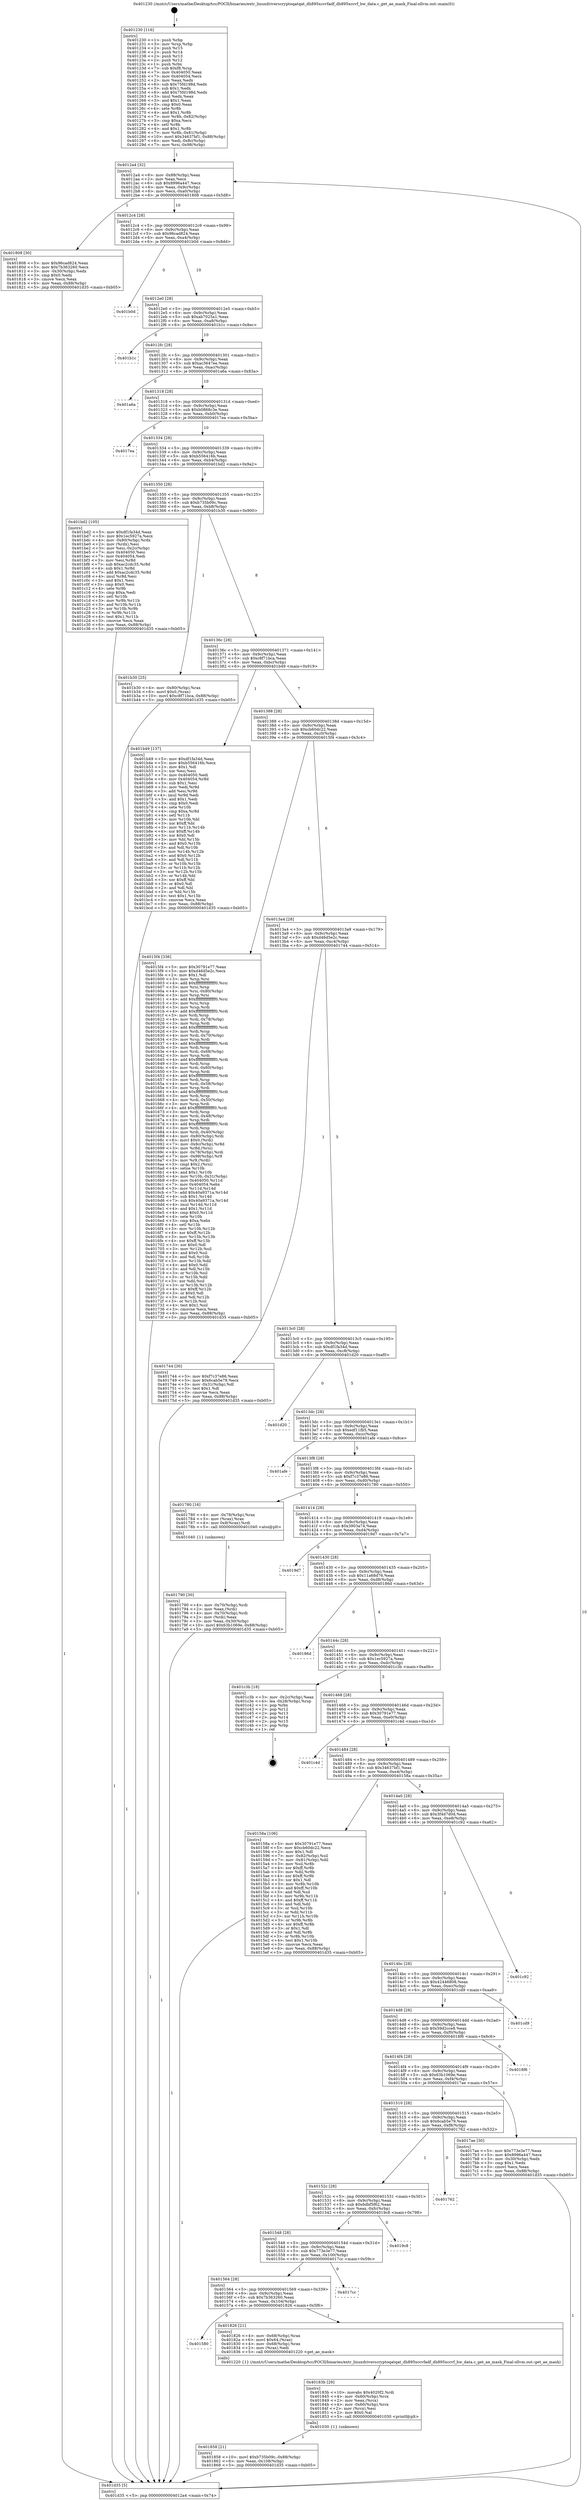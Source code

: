 digraph "0x401230" {
  label = "0x401230 (/mnt/c/Users/mathe/Desktop/tcc/POCII/binaries/extr_linuxdriverscryptoqatqat_dh895xccvfadf_dh895xccvf_hw_data.c_get_ae_mask_Final-ollvm.out::main(0))"
  labelloc = "t"
  node[shape=record]

  Entry [label="",width=0.3,height=0.3,shape=circle,fillcolor=black,style=filled]
  "0x4012a4" [label="{
     0x4012a4 [32]\l
     | [instrs]\l
     &nbsp;&nbsp;0x4012a4 \<+6\>: mov -0x88(%rbp),%eax\l
     &nbsp;&nbsp;0x4012aa \<+2\>: mov %eax,%ecx\l
     &nbsp;&nbsp;0x4012ac \<+6\>: sub $0x8996a447,%ecx\l
     &nbsp;&nbsp;0x4012b2 \<+6\>: mov %eax,-0x9c(%rbp)\l
     &nbsp;&nbsp;0x4012b8 \<+6\>: mov %ecx,-0xa0(%rbp)\l
     &nbsp;&nbsp;0x4012be \<+6\>: je 0000000000401808 \<main+0x5d8\>\l
  }"]
  "0x401808" [label="{
     0x401808 [30]\l
     | [instrs]\l
     &nbsp;&nbsp;0x401808 \<+5\>: mov $0x96cad824,%eax\l
     &nbsp;&nbsp;0x40180d \<+5\>: mov $0x7b363260,%ecx\l
     &nbsp;&nbsp;0x401812 \<+3\>: mov -0x30(%rbp),%edx\l
     &nbsp;&nbsp;0x401815 \<+3\>: cmp $0x0,%edx\l
     &nbsp;&nbsp;0x401818 \<+3\>: cmove %ecx,%eax\l
     &nbsp;&nbsp;0x40181b \<+6\>: mov %eax,-0x88(%rbp)\l
     &nbsp;&nbsp;0x401821 \<+5\>: jmp 0000000000401d35 \<main+0xb05\>\l
  }"]
  "0x4012c4" [label="{
     0x4012c4 [28]\l
     | [instrs]\l
     &nbsp;&nbsp;0x4012c4 \<+5\>: jmp 00000000004012c9 \<main+0x99\>\l
     &nbsp;&nbsp;0x4012c9 \<+6\>: mov -0x9c(%rbp),%eax\l
     &nbsp;&nbsp;0x4012cf \<+5\>: sub $0x96cad824,%eax\l
     &nbsp;&nbsp;0x4012d4 \<+6\>: mov %eax,-0xa4(%rbp)\l
     &nbsp;&nbsp;0x4012da \<+6\>: je 0000000000401b0d \<main+0x8dd\>\l
  }"]
  Exit [label="",width=0.3,height=0.3,shape=circle,fillcolor=black,style=filled,peripheries=2]
  "0x401b0d" [label="{
     0x401b0d\l
  }", style=dashed]
  "0x4012e0" [label="{
     0x4012e0 [28]\l
     | [instrs]\l
     &nbsp;&nbsp;0x4012e0 \<+5\>: jmp 00000000004012e5 \<main+0xb5\>\l
     &nbsp;&nbsp;0x4012e5 \<+6\>: mov -0x9c(%rbp),%eax\l
     &nbsp;&nbsp;0x4012eb \<+5\>: sub $0xab7025a1,%eax\l
     &nbsp;&nbsp;0x4012f0 \<+6\>: mov %eax,-0xa8(%rbp)\l
     &nbsp;&nbsp;0x4012f6 \<+6\>: je 0000000000401b1c \<main+0x8ec\>\l
  }"]
  "0x401858" [label="{
     0x401858 [21]\l
     | [instrs]\l
     &nbsp;&nbsp;0x401858 \<+10\>: movl $0xb735b09c,-0x88(%rbp)\l
     &nbsp;&nbsp;0x401862 \<+6\>: mov %eax,-0x108(%rbp)\l
     &nbsp;&nbsp;0x401868 \<+5\>: jmp 0000000000401d35 \<main+0xb05\>\l
  }"]
  "0x401b1c" [label="{
     0x401b1c\l
  }", style=dashed]
  "0x4012fc" [label="{
     0x4012fc [28]\l
     | [instrs]\l
     &nbsp;&nbsp;0x4012fc \<+5\>: jmp 0000000000401301 \<main+0xd1\>\l
     &nbsp;&nbsp;0x401301 \<+6\>: mov -0x9c(%rbp),%eax\l
     &nbsp;&nbsp;0x401307 \<+5\>: sub $0xac3647ee,%eax\l
     &nbsp;&nbsp;0x40130c \<+6\>: mov %eax,-0xac(%rbp)\l
     &nbsp;&nbsp;0x401312 \<+6\>: je 0000000000401a6a \<main+0x83a\>\l
  }"]
  "0x40183b" [label="{
     0x40183b [29]\l
     | [instrs]\l
     &nbsp;&nbsp;0x40183b \<+10\>: movabs $0x4020f2,%rdi\l
     &nbsp;&nbsp;0x401845 \<+4\>: mov -0x60(%rbp),%rcx\l
     &nbsp;&nbsp;0x401849 \<+2\>: mov %eax,(%rcx)\l
     &nbsp;&nbsp;0x40184b \<+4\>: mov -0x60(%rbp),%rcx\l
     &nbsp;&nbsp;0x40184f \<+2\>: mov (%rcx),%esi\l
     &nbsp;&nbsp;0x401851 \<+2\>: mov $0x0,%al\l
     &nbsp;&nbsp;0x401853 \<+5\>: call 0000000000401030 \<printf@plt\>\l
     | [calls]\l
     &nbsp;&nbsp;0x401030 \{1\} (unknown)\l
  }"]
  "0x401a6a" [label="{
     0x401a6a\l
  }", style=dashed]
  "0x401318" [label="{
     0x401318 [28]\l
     | [instrs]\l
     &nbsp;&nbsp;0x401318 \<+5\>: jmp 000000000040131d \<main+0xed\>\l
     &nbsp;&nbsp;0x40131d \<+6\>: mov -0x9c(%rbp),%eax\l
     &nbsp;&nbsp;0x401323 \<+5\>: sub $0xb0868c3e,%eax\l
     &nbsp;&nbsp;0x401328 \<+6\>: mov %eax,-0xb0(%rbp)\l
     &nbsp;&nbsp;0x40132e \<+6\>: je 00000000004017ea \<main+0x5ba\>\l
  }"]
  "0x401580" [label="{
     0x401580\l
  }", style=dashed]
  "0x4017ea" [label="{
     0x4017ea\l
  }", style=dashed]
  "0x401334" [label="{
     0x401334 [28]\l
     | [instrs]\l
     &nbsp;&nbsp;0x401334 \<+5\>: jmp 0000000000401339 \<main+0x109\>\l
     &nbsp;&nbsp;0x401339 \<+6\>: mov -0x9c(%rbp),%eax\l
     &nbsp;&nbsp;0x40133f \<+5\>: sub $0xb556416b,%eax\l
     &nbsp;&nbsp;0x401344 \<+6\>: mov %eax,-0xb4(%rbp)\l
     &nbsp;&nbsp;0x40134a \<+6\>: je 0000000000401bd2 \<main+0x9a2\>\l
  }"]
  "0x401826" [label="{
     0x401826 [21]\l
     | [instrs]\l
     &nbsp;&nbsp;0x401826 \<+4\>: mov -0x68(%rbp),%rax\l
     &nbsp;&nbsp;0x40182a \<+6\>: movl $0x64,(%rax)\l
     &nbsp;&nbsp;0x401830 \<+4\>: mov -0x68(%rbp),%rax\l
     &nbsp;&nbsp;0x401834 \<+2\>: mov (%rax),%edi\l
     &nbsp;&nbsp;0x401836 \<+5\>: call 0000000000401220 \<get_ae_mask\>\l
     | [calls]\l
     &nbsp;&nbsp;0x401220 \{1\} (/mnt/c/Users/mathe/Desktop/tcc/POCII/binaries/extr_linuxdriverscryptoqatqat_dh895xccvfadf_dh895xccvf_hw_data.c_get_ae_mask_Final-ollvm.out::get_ae_mask)\l
  }"]
  "0x401bd2" [label="{
     0x401bd2 [105]\l
     | [instrs]\l
     &nbsp;&nbsp;0x401bd2 \<+5\>: mov $0xdf1fa34d,%eax\l
     &nbsp;&nbsp;0x401bd7 \<+5\>: mov $0x1ec5927a,%ecx\l
     &nbsp;&nbsp;0x401bdc \<+4\>: mov -0x80(%rbp),%rdx\l
     &nbsp;&nbsp;0x401be0 \<+2\>: mov (%rdx),%esi\l
     &nbsp;&nbsp;0x401be2 \<+3\>: mov %esi,-0x2c(%rbp)\l
     &nbsp;&nbsp;0x401be5 \<+7\>: mov 0x404050,%esi\l
     &nbsp;&nbsp;0x401bec \<+7\>: mov 0x404054,%edi\l
     &nbsp;&nbsp;0x401bf3 \<+3\>: mov %esi,%r8d\l
     &nbsp;&nbsp;0x401bf6 \<+7\>: sub $0xac2cdc35,%r8d\l
     &nbsp;&nbsp;0x401bfd \<+4\>: sub $0x1,%r8d\l
     &nbsp;&nbsp;0x401c01 \<+7\>: add $0xac2cdc35,%r8d\l
     &nbsp;&nbsp;0x401c08 \<+4\>: imul %r8d,%esi\l
     &nbsp;&nbsp;0x401c0c \<+3\>: and $0x1,%esi\l
     &nbsp;&nbsp;0x401c0f \<+3\>: cmp $0x0,%esi\l
     &nbsp;&nbsp;0x401c12 \<+4\>: sete %r9b\l
     &nbsp;&nbsp;0x401c16 \<+3\>: cmp $0xa,%edi\l
     &nbsp;&nbsp;0x401c19 \<+4\>: setl %r10b\l
     &nbsp;&nbsp;0x401c1d \<+3\>: mov %r9b,%r11b\l
     &nbsp;&nbsp;0x401c20 \<+3\>: and %r10b,%r11b\l
     &nbsp;&nbsp;0x401c23 \<+3\>: xor %r10b,%r9b\l
     &nbsp;&nbsp;0x401c26 \<+3\>: or %r9b,%r11b\l
     &nbsp;&nbsp;0x401c29 \<+4\>: test $0x1,%r11b\l
     &nbsp;&nbsp;0x401c2d \<+3\>: cmovne %ecx,%eax\l
     &nbsp;&nbsp;0x401c30 \<+6\>: mov %eax,-0x88(%rbp)\l
     &nbsp;&nbsp;0x401c36 \<+5\>: jmp 0000000000401d35 \<main+0xb05\>\l
  }"]
  "0x401350" [label="{
     0x401350 [28]\l
     | [instrs]\l
     &nbsp;&nbsp;0x401350 \<+5\>: jmp 0000000000401355 \<main+0x125\>\l
     &nbsp;&nbsp;0x401355 \<+6\>: mov -0x9c(%rbp),%eax\l
     &nbsp;&nbsp;0x40135b \<+5\>: sub $0xb735b09c,%eax\l
     &nbsp;&nbsp;0x401360 \<+6\>: mov %eax,-0xb8(%rbp)\l
     &nbsp;&nbsp;0x401366 \<+6\>: je 0000000000401b30 \<main+0x900\>\l
  }"]
  "0x401564" [label="{
     0x401564 [28]\l
     | [instrs]\l
     &nbsp;&nbsp;0x401564 \<+5\>: jmp 0000000000401569 \<main+0x339\>\l
     &nbsp;&nbsp;0x401569 \<+6\>: mov -0x9c(%rbp),%eax\l
     &nbsp;&nbsp;0x40156f \<+5\>: sub $0x7b363260,%eax\l
     &nbsp;&nbsp;0x401574 \<+6\>: mov %eax,-0x104(%rbp)\l
     &nbsp;&nbsp;0x40157a \<+6\>: je 0000000000401826 \<main+0x5f6\>\l
  }"]
  "0x401b30" [label="{
     0x401b30 [25]\l
     | [instrs]\l
     &nbsp;&nbsp;0x401b30 \<+4\>: mov -0x80(%rbp),%rax\l
     &nbsp;&nbsp;0x401b34 \<+6\>: movl $0x0,(%rax)\l
     &nbsp;&nbsp;0x401b3a \<+10\>: movl $0xc8f71bca,-0x88(%rbp)\l
     &nbsp;&nbsp;0x401b44 \<+5\>: jmp 0000000000401d35 \<main+0xb05\>\l
  }"]
  "0x40136c" [label="{
     0x40136c [28]\l
     | [instrs]\l
     &nbsp;&nbsp;0x40136c \<+5\>: jmp 0000000000401371 \<main+0x141\>\l
     &nbsp;&nbsp;0x401371 \<+6\>: mov -0x9c(%rbp),%eax\l
     &nbsp;&nbsp;0x401377 \<+5\>: sub $0xc8f71bca,%eax\l
     &nbsp;&nbsp;0x40137c \<+6\>: mov %eax,-0xbc(%rbp)\l
     &nbsp;&nbsp;0x401382 \<+6\>: je 0000000000401b49 \<main+0x919\>\l
  }"]
  "0x4017cc" [label="{
     0x4017cc\l
  }", style=dashed]
  "0x401b49" [label="{
     0x401b49 [137]\l
     | [instrs]\l
     &nbsp;&nbsp;0x401b49 \<+5\>: mov $0xdf1fa34d,%eax\l
     &nbsp;&nbsp;0x401b4e \<+5\>: mov $0xb556416b,%ecx\l
     &nbsp;&nbsp;0x401b53 \<+2\>: mov $0x1,%dl\l
     &nbsp;&nbsp;0x401b55 \<+2\>: xor %esi,%esi\l
     &nbsp;&nbsp;0x401b57 \<+7\>: mov 0x404050,%edi\l
     &nbsp;&nbsp;0x401b5e \<+8\>: mov 0x404054,%r8d\l
     &nbsp;&nbsp;0x401b66 \<+3\>: sub $0x1,%esi\l
     &nbsp;&nbsp;0x401b69 \<+3\>: mov %edi,%r9d\l
     &nbsp;&nbsp;0x401b6c \<+3\>: add %esi,%r9d\l
     &nbsp;&nbsp;0x401b6f \<+4\>: imul %r9d,%edi\l
     &nbsp;&nbsp;0x401b73 \<+3\>: and $0x1,%edi\l
     &nbsp;&nbsp;0x401b76 \<+3\>: cmp $0x0,%edi\l
     &nbsp;&nbsp;0x401b79 \<+4\>: sete %r10b\l
     &nbsp;&nbsp;0x401b7d \<+4\>: cmp $0xa,%r8d\l
     &nbsp;&nbsp;0x401b81 \<+4\>: setl %r11b\l
     &nbsp;&nbsp;0x401b85 \<+3\>: mov %r10b,%bl\l
     &nbsp;&nbsp;0x401b88 \<+3\>: xor $0xff,%bl\l
     &nbsp;&nbsp;0x401b8b \<+3\>: mov %r11b,%r14b\l
     &nbsp;&nbsp;0x401b8e \<+4\>: xor $0xff,%r14b\l
     &nbsp;&nbsp;0x401b92 \<+3\>: xor $0x0,%dl\l
     &nbsp;&nbsp;0x401b95 \<+3\>: mov %bl,%r15b\l
     &nbsp;&nbsp;0x401b98 \<+4\>: and $0x0,%r15b\l
     &nbsp;&nbsp;0x401b9c \<+3\>: and %dl,%r10b\l
     &nbsp;&nbsp;0x401b9f \<+3\>: mov %r14b,%r12b\l
     &nbsp;&nbsp;0x401ba2 \<+4\>: and $0x0,%r12b\l
     &nbsp;&nbsp;0x401ba6 \<+3\>: and %dl,%r11b\l
     &nbsp;&nbsp;0x401ba9 \<+3\>: or %r10b,%r15b\l
     &nbsp;&nbsp;0x401bac \<+3\>: or %r11b,%r12b\l
     &nbsp;&nbsp;0x401baf \<+3\>: xor %r12b,%r15b\l
     &nbsp;&nbsp;0x401bb2 \<+3\>: or %r14b,%bl\l
     &nbsp;&nbsp;0x401bb5 \<+3\>: xor $0xff,%bl\l
     &nbsp;&nbsp;0x401bb8 \<+3\>: or $0x0,%dl\l
     &nbsp;&nbsp;0x401bbb \<+2\>: and %dl,%bl\l
     &nbsp;&nbsp;0x401bbd \<+3\>: or %bl,%r15b\l
     &nbsp;&nbsp;0x401bc0 \<+4\>: test $0x1,%r15b\l
     &nbsp;&nbsp;0x401bc4 \<+3\>: cmovne %ecx,%eax\l
     &nbsp;&nbsp;0x401bc7 \<+6\>: mov %eax,-0x88(%rbp)\l
     &nbsp;&nbsp;0x401bcd \<+5\>: jmp 0000000000401d35 \<main+0xb05\>\l
  }"]
  "0x401388" [label="{
     0x401388 [28]\l
     | [instrs]\l
     &nbsp;&nbsp;0x401388 \<+5\>: jmp 000000000040138d \<main+0x15d\>\l
     &nbsp;&nbsp;0x40138d \<+6\>: mov -0x9c(%rbp),%eax\l
     &nbsp;&nbsp;0x401393 \<+5\>: sub $0xcb60dc22,%eax\l
     &nbsp;&nbsp;0x401398 \<+6\>: mov %eax,-0xc0(%rbp)\l
     &nbsp;&nbsp;0x40139e \<+6\>: je 00000000004015f4 \<main+0x3c4\>\l
  }"]
  "0x401548" [label="{
     0x401548 [28]\l
     | [instrs]\l
     &nbsp;&nbsp;0x401548 \<+5\>: jmp 000000000040154d \<main+0x31d\>\l
     &nbsp;&nbsp;0x40154d \<+6\>: mov -0x9c(%rbp),%eax\l
     &nbsp;&nbsp;0x401553 \<+5\>: sub $0x773e3e77,%eax\l
     &nbsp;&nbsp;0x401558 \<+6\>: mov %eax,-0x100(%rbp)\l
     &nbsp;&nbsp;0x40155e \<+6\>: je 00000000004017cc \<main+0x59c\>\l
  }"]
  "0x4015f4" [label="{
     0x4015f4 [336]\l
     | [instrs]\l
     &nbsp;&nbsp;0x4015f4 \<+5\>: mov $0x30791e77,%eax\l
     &nbsp;&nbsp;0x4015f9 \<+5\>: mov $0xd46d5e2c,%ecx\l
     &nbsp;&nbsp;0x4015fe \<+2\>: mov $0x1,%dl\l
     &nbsp;&nbsp;0x401600 \<+3\>: mov %rsp,%rsi\l
     &nbsp;&nbsp;0x401603 \<+4\>: add $0xfffffffffffffff0,%rsi\l
     &nbsp;&nbsp;0x401607 \<+3\>: mov %rsi,%rsp\l
     &nbsp;&nbsp;0x40160a \<+4\>: mov %rsi,-0x80(%rbp)\l
     &nbsp;&nbsp;0x40160e \<+3\>: mov %rsp,%rsi\l
     &nbsp;&nbsp;0x401611 \<+4\>: add $0xfffffffffffffff0,%rsi\l
     &nbsp;&nbsp;0x401615 \<+3\>: mov %rsi,%rsp\l
     &nbsp;&nbsp;0x401618 \<+3\>: mov %rsp,%rdi\l
     &nbsp;&nbsp;0x40161b \<+4\>: add $0xfffffffffffffff0,%rdi\l
     &nbsp;&nbsp;0x40161f \<+3\>: mov %rdi,%rsp\l
     &nbsp;&nbsp;0x401622 \<+4\>: mov %rdi,-0x78(%rbp)\l
     &nbsp;&nbsp;0x401626 \<+3\>: mov %rsp,%rdi\l
     &nbsp;&nbsp;0x401629 \<+4\>: add $0xfffffffffffffff0,%rdi\l
     &nbsp;&nbsp;0x40162d \<+3\>: mov %rdi,%rsp\l
     &nbsp;&nbsp;0x401630 \<+4\>: mov %rdi,-0x70(%rbp)\l
     &nbsp;&nbsp;0x401634 \<+3\>: mov %rsp,%rdi\l
     &nbsp;&nbsp;0x401637 \<+4\>: add $0xfffffffffffffff0,%rdi\l
     &nbsp;&nbsp;0x40163b \<+3\>: mov %rdi,%rsp\l
     &nbsp;&nbsp;0x40163e \<+4\>: mov %rdi,-0x68(%rbp)\l
     &nbsp;&nbsp;0x401642 \<+3\>: mov %rsp,%rdi\l
     &nbsp;&nbsp;0x401645 \<+4\>: add $0xfffffffffffffff0,%rdi\l
     &nbsp;&nbsp;0x401649 \<+3\>: mov %rdi,%rsp\l
     &nbsp;&nbsp;0x40164c \<+4\>: mov %rdi,-0x60(%rbp)\l
     &nbsp;&nbsp;0x401650 \<+3\>: mov %rsp,%rdi\l
     &nbsp;&nbsp;0x401653 \<+4\>: add $0xfffffffffffffff0,%rdi\l
     &nbsp;&nbsp;0x401657 \<+3\>: mov %rdi,%rsp\l
     &nbsp;&nbsp;0x40165a \<+4\>: mov %rdi,-0x58(%rbp)\l
     &nbsp;&nbsp;0x40165e \<+3\>: mov %rsp,%rdi\l
     &nbsp;&nbsp;0x401661 \<+4\>: add $0xfffffffffffffff0,%rdi\l
     &nbsp;&nbsp;0x401665 \<+3\>: mov %rdi,%rsp\l
     &nbsp;&nbsp;0x401668 \<+4\>: mov %rdi,-0x50(%rbp)\l
     &nbsp;&nbsp;0x40166c \<+3\>: mov %rsp,%rdi\l
     &nbsp;&nbsp;0x40166f \<+4\>: add $0xfffffffffffffff0,%rdi\l
     &nbsp;&nbsp;0x401673 \<+3\>: mov %rdi,%rsp\l
     &nbsp;&nbsp;0x401676 \<+4\>: mov %rdi,-0x48(%rbp)\l
     &nbsp;&nbsp;0x40167a \<+3\>: mov %rsp,%rdi\l
     &nbsp;&nbsp;0x40167d \<+4\>: add $0xfffffffffffffff0,%rdi\l
     &nbsp;&nbsp;0x401681 \<+3\>: mov %rdi,%rsp\l
     &nbsp;&nbsp;0x401684 \<+4\>: mov %rdi,-0x40(%rbp)\l
     &nbsp;&nbsp;0x401688 \<+4\>: mov -0x80(%rbp),%rdi\l
     &nbsp;&nbsp;0x40168c \<+6\>: movl $0x0,(%rdi)\l
     &nbsp;&nbsp;0x401692 \<+7\>: mov -0x8c(%rbp),%r8d\l
     &nbsp;&nbsp;0x401699 \<+3\>: mov %r8d,(%rsi)\l
     &nbsp;&nbsp;0x40169c \<+4\>: mov -0x78(%rbp),%rdi\l
     &nbsp;&nbsp;0x4016a0 \<+7\>: mov -0x98(%rbp),%r9\l
     &nbsp;&nbsp;0x4016a7 \<+3\>: mov %r9,(%rdi)\l
     &nbsp;&nbsp;0x4016aa \<+3\>: cmpl $0x2,(%rsi)\l
     &nbsp;&nbsp;0x4016ad \<+4\>: setne %r10b\l
     &nbsp;&nbsp;0x4016b1 \<+4\>: and $0x1,%r10b\l
     &nbsp;&nbsp;0x4016b5 \<+4\>: mov %r10b,-0x31(%rbp)\l
     &nbsp;&nbsp;0x4016b9 \<+8\>: mov 0x404050,%r11d\l
     &nbsp;&nbsp;0x4016c1 \<+7\>: mov 0x404054,%ebx\l
     &nbsp;&nbsp;0x4016c8 \<+3\>: mov %r11d,%r14d\l
     &nbsp;&nbsp;0x4016cb \<+7\>: add $0x40a9371a,%r14d\l
     &nbsp;&nbsp;0x4016d2 \<+4\>: sub $0x1,%r14d\l
     &nbsp;&nbsp;0x4016d6 \<+7\>: sub $0x40a9371a,%r14d\l
     &nbsp;&nbsp;0x4016dd \<+4\>: imul %r14d,%r11d\l
     &nbsp;&nbsp;0x4016e1 \<+4\>: and $0x1,%r11d\l
     &nbsp;&nbsp;0x4016e5 \<+4\>: cmp $0x0,%r11d\l
     &nbsp;&nbsp;0x4016e9 \<+4\>: sete %r10b\l
     &nbsp;&nbsp;0x4016ed \<+3\>: cmp $0xa,%ebx\l
     &nbsp;&nbsp;0x4016f0 \<+4\>: setl %r15b\l
     &nbsp;&nbsp;0x4016f4 \<+3\>: mov %r10b,%r12b\l
     &nbsp;&nbsp;0x4016f7 \<+4\>: xor $0xff,%r12b\l
     &nbsp;&nbsp;0x4016fb \<+3\>: mov %r15b,%r13b\l
     &nbsp;&nbsp;0x4016fe \<+4\>: xor $0xff,%r13b\l
     &nbsp;&nbsp;0x401702 \<+3\>: xor $0x0,%dl\l
     &nbsp;&nbsp;0x401705 \<+3\>: mov %r12b,%sil\l
     &nbsp;&nbsp;0x401708 \<+4\>: and $0x0,%sil\l
     &nbsp;&nbsp;0x40170c \<+3\>: and %dl,%r10b\l
     &nbsp;&nbsp;0x40170f \<+3\>: mov %r13b,%dil\l
     &nbsp;&nbsp;0x401712 \<+4\>: and $0x0,%dil\l
     &nbsp;&nbsp;0x401716 \<+3\>: and %dl,%r15b\l
     &nbsp;&nbsp;0x401719 \<+3\>: or %r10b,%sil\l
     &nbsp;&nbsp;0x40171c \<+3\>: or %r15b,%dil\l
     &nbsp;&nbsp;0x40171f \<+3\>: xor %dil,%sil\l
     &nbsp;&nbsp;0x401722 \<+3\>: or %r13b,%r12b\l
     &nbsp;&nbsp;0x401725 \<+4\>: xor $0xff,%r12b\l
     &nbsp;&nbsp;0x401729 \<+3\>: or $0x0,%dl\l
     &nbsp;&nbsp;0x40172c \<+3\>: and %dl,%r12b\l
     &nbsp;&nbsp;0x40172f \<+3\>: or %r12b,%sil\l
     &nbsp;&nbsp;0x401732 \<+4\>: test $0x1,%sil\l
     &nbsp;&nbsp;0x401736 \<+3\>: cmovne %ecx,%eax\l
     &nbsp;&nbsp;0x401739 \<+6\>: mov %eax,-0x88(%rbp)\l
     &nbsp;&nbsp;0x40173f \<+5\>: jmp 0000000000401d35 \<main+0xb05\>\l
  }"]
  "0x4013a4" [label="{
     0x4013a4 [28]\l
     | [instrs]\l
     &nbsp;&nbsp;0x4013a4 \<+5\>: jmp 00000000004013a9 \<main+0x179\>\l
     &nbsp;&nbsp;0x4013a9 \<+6\>: mov -0x9c(%rbp),%eax\l
     &nbsp;&nbsp;0x4013af \<+5\>: sub $0xd46d5e2c,%eax\l
     &nbsp;&nbsp;0x4013b4 \<+6\>: mov %eax,-0xc4(%rbp)\l
     &nbsp;&nbsp;0x4013ba \<+6\>: je 0000000000401744 \<main+0x514\>\l
  }"]
  "0x4019c8" [label="{
     0x4019c8\l
  }", style=dashed]
  "0x401744" [label="{
     0x401744 [30]\l
     | [instrs]\l
     &nbsp;&nbsp;0x401744 \<+5\>: mov $0xf7c37e86,%eax\l
     &nbsp;&nbsp;0x401749 \<+5\>: mov $0x6cab5e79,%ecx\l
     &nbsp;&nbsp;0x40174e \<+3\>: mov -0x31(%rbp),%dl\l
     &nbsp;&nbsp;0x401751 \<+3\>: test $0x1,%dl\l
     &nbsp;&nbsp;0x401754 \<+3\>: cmovne %ecx,%eax\l
     &nbsp;&nbsp;0x401757 \<+6\>: mov %eax,-0x88(%rbp)\l
     &nbsp;&nbsp;0x40175d \<+5\>: jmp 0000000000401d35 \<main+0xb05\>\l
  }"]
  "0x4013c0" [label="{
     0x4013c0 [28]\l
     | [instrs]\l
     &nbsp;&nbsp;0x4013c0 \<+5\>: jmp 00000000004013c5 \<main+0x195\>\l
     &nbsp;&nbsp;0x4013c5 \<+6\>: mov -0x9c(%rbp),%eax\l
     &nbsp;&nbsp;0x4013cb \<+5\>: sub $0xdf1fa34d,%eax\l
     &nbsp;&nbsp;0x4013d0 \<+6\>: mov %eax,-0xc8(%rbp)\l
     &nbsp;&nbsp;0x4013d6 \<+6\>: je 0000000000401d20 \<main+0xaf0\>\l
  }"]
  "0x40152c" [label="{
     0x40152c [28]\l
     | [instrs]\l
     &nbsp;&nbsp;0x40152c \<+5\>: jmp 0000000000401531 \<main+0x301\>\l
     &nbsp;&nbsp;0x401531 \<+6\>: mov -0x9c(%rbp),%eax\l
     &nbsp;&nbsp;0x401537 \<+5\>: sub $0x6dbf5f62,%eax\l
     &nbsp;&nbsp;0x40153c \<+6\>: mov %eax,-0xfc(%rbp)\l
     &nbsp;&nbsp;0x401542 \<+6\>: je 00000000004019c8 \<main+0x798\>\l
  }"]
  "0x401d20" [label="{
     0x401d20\l
  }", style=dashed]
  "0x4013dc" [label="{
     0x4013dc [28]\l
     | [instrs]\l
     &nbsp;&nbsp;0x4013dc \<+5\>: jmp 00000000004013e1 \<main+0x1b1\>\l
     &nbsp;&nbsp;0x4013e1 \<+6\>: mov -0x9c(%rbp),%eax\l
     &nbsp;&nbsp;0x4013e7 \<+5\>: sub $0xedf11fb5,%eax\l
     &nbsp;&nbsp;0x4013ec \<+6\>: mov %eax,-0xcc(%rbp)\l
     &nbsp;&nbsp;0x4013f2 \<+6\>: je 0000000000401afe \<main+0x8ce\>\l
  }"]
  "0x401762" [label="{
     0x401762\l
  }", style=dashed]
  "0x401afe" [label="{
     0x401afe\l
  }", style=dashed]
  "0x4013f8" [label="{
     0x4013f8 [28]\l
     | [instrs]\l
     &nbsp;&nbsp;0x4013f8 \<+5\>: jmp 00000000004013fd \<main+0x1cd\>\l
     &nbsp;&nbsp;0x4013fd \<+6\>: mov -0x9c(%rbp),%eax\l
     &nbsp;&nbsp;0x401403 \<+5\>: sub $0xf7c37e86,%eax\l
     &nbsp;&nbsp;0x401408 \<+6\>: mov %eax,-0xd0(%rbp)\l
     &nbsp;&nbsp;0x40140e \<+6\>: je 0000000000401780 \<main+0x550\>\l
  }"]
  "0x401510" [label="{
     0x401510 [28]\l
     | [instrs]\l
     &nbsp;&nbsp;0x401510 \<+5\>: jmp 0000000000401515 \<main+0x2e5\>\l
     &nbsp;&nbsp;0x401515 \<+6\>: mov -0x9c(%rbp),%eax\l
     &nbsp;&nbsp;0x40151b \<+5\>: sub $0x6cab5e79,%eax\l
     &nbsp;&nbsp;0x401520 \<+6\>: mov %eax,-0xf8(%rbp)\l
     &nbsp;&nbsp;0x401526 \<+6\>: je 0000000000401762 \<main+0x532\>\l
  }"]
  "0x401780" [label="{
     0x401780 [16]\l
     | [instrs]\l
     &nbsp;&nbsp;0x401780 \<+4\>: mov -0x78(%rbp),%rax\l
     &nbsp;&nbsp;0x401784 \<+3\>: mov (%rax),%rax\l
     &nbsp;&nbsp;0x401787 \<+4\>: mov 0x8(%rax),%rdi\l
     &nbsp;&nbsp;0x40178b \<+5\>: call 0000000000401040 \<atoi@plt\>\l
     | [calls]\l
     &nbsp;&nbsp;0x401040 \{1\} (unknown)\l
  }"]
  "0x401414" [label="{
     0x401414 [28]\l
     | [instrs]\l
     &nbsp;&nbsp;0x401414 \<+5\>: jmp 0000000000401419 \<main+0x1e9\>\l
     &nbsp;&nbsp;0x401419 \<+6\>: mov -0x9c(%rbp),%eax\l
     &nbsp;&nbsp;0x40141f \<+5\>: sub $0x3903a74,%eax\l
     &nbsp;&nbsp;0x401424 \<+6\>: mov %eax,-0xd4(%rbp)\l
     &nbsp;&nbsp;0x40142a \<+6\>: je 00000000004019d7 \<main+0x7a7\>\l
  }"]
  "0x4017ae" [label="{
     0x4017ae [30]\l
     | [instrs]\l
     &nbsp;&nbsp;0x4017ae \<+5\>: mov $0x773e3e77,%eax\l
     &nbsp;&nbsp;0x4017b3 \<+5\>: mov $0x8996a447,%ecx\l
     &nbsp;&nbsp;0x4017b8 \<+3\>: mov -0x30(%rbp),%edx\l
     &nbsp;&nbsp;0x4017bb \<+3\>: cmp $0x1,%edx\l
     &nbsp;&nbsp;0x4017be \<+3\>: cmovl %ecx,%eax\l
     &nbsp;&nbsp;0x4017c1 \<+6\>: mov %eax,-0x88(%rbp)\l
     &nbsp;&nbsp;0x4017c7 \<+5\>: jmp 0000000000401d35 \<main+0xb05\>\l
  }"]
  "0x4019d7" [label="{
     0x4019d7\l
  }", style=dashed]
  "0x401430" [label="{
     0x401430 [28]\l
     | [instrs]\l
     &nbsp;&nbsp;0x401430 \<+5\>: jmp 0000000000401435 \<main+0x205\>\l
     &nbsp;&nbsp;0x401435 \<+6\>: mov -0x9c(%rbp),%eax\l
     &nbsp;&nbsp;0x40143b \<+5\>: sub $0x11a68d76,%eax\l
     &nbsp;&nbsp;0x401440 \<+6\>: mov %eax,-0xd8(%rbp)\l
     &nbsp;&nbsp;0x401446 \<+6\>: je 000000000040186d \<main+0x63d\>\l
  }"]
  "0x4014f4" [label="{
     0x4014f4 [28]\l
     | [instrs]\l
     &nbsp;&nbsp;0x4014f4 \<+5\>: jmp 00000000004014f9 \<main+0x2c9\>\l
     &nbsp;&nbsp;0x4014f9 \<+6\>: mov -0x9c(%rbp),%eax\l
     &nbsp;&nbsp;0x4014ff \<+5\>: sub $0x63b1069e,%eax\l
     &nbsp;&nbsp;0x401504 \<+6\>: mov %eax,-0xf4(%rbp)\l
     &nbsp;&nbsp;0x40150a \<+6\>: je 00000000004017ae \<main+0x57e\>\l
  }"]
  "0x40186d" [label="{
     0x40186d\l
  }", style=dashed]
  "0x40144c" [label="{
     0x40144c [28]\l
     | [instrs]\l
     &nbsp;&nbsp;0x40144c \<+5\>: jmp 0000000000401451 \<main+0x221\>\l
     &nbsp;&nbsp;0x401451 \<+6\>: mov -0x9c(%rbp),%eax\l
     &nbsp;&nbsp;0x401457 \<+5\>: sub $0x1ec5927a,%eax\l
     &nbsp;&nbsp;0x40145c \<+6\>: mov %eax,-0xdc(%rbp)\l
     &nbsp;&nbsp;0x401462 \<+6\>: je 0000000000401c3b \<main+0xa0b\>\l
  }"]
  "0x4018f6" [label="{
     0x4018f6\l
  }", style=dashed]
  "0x401c3b" [label="{
     0x401c3b [18]\l
     | [instrs]\l
     &nbsp;&nbsp;0x401c3b \<+3\>: mov -0x2c(%rbp),%eax\l
     &nbsp;&nbsp;0x401c3e \<+4\>: lea -0x28(%rbp),%rsp\l
     &nbsp;&nbsp;0x401c42 \<+1\>: pop %rbx\l
     &nbsp;&nbsp;0x401c43 \<+2\>: pop %r12\l
     &nbsp;&nbsp;0x401c45 \<+2\>: pop %r13\l
     &nbsp;&nbsp;0x401c47 \<+2\>: pop %r14\l
     &nbsp;&nbsp;0x401c49 \<+2\>: pop %r15\l
     &nbsp;&nbsp;0x401c4b \<+1\>: pop %rbp\l
     &nbsp;&nbsp;0x401c4c \<+1\>: ret\l
  }"]
  "0x401468" [label="{
     0x401468 [28]\l
     | [instrs]\l
     &nbsp;&nbsp;0x401468 \<+5\>: jmp 000000000040146d \<main+0x23d\>\l
     &nbsp;&nbsp;0x40146d \<+6\>: mov -0x9c(%rbp),%eax\l
     &nbsp;&nbsp;0x401473 \<+5\>: sub $0x30791e77,%eax\l
     &nbsp;&nbsp;0x401478 \<+6\>: mov %eax,-0xe0(%rbp)\l
     &nbsp;&nbsp;0x40147e \<+6\>: je 0000000000401c4d \<main+0xa1d\>\l
  }"]
  "0x4014d8" [label="{
     0x4014d8 [28]\l
     | [instrs]\l
     &nbsp;&nbsp;0x4014d8 \<+5\>: jmp 00000000004014dd \<main+0x2ad\>\l
     &nbsp;&nbsp;0x4014dd \<+6\>: mov -0x9c(%rbp),%eax\l
     &nbsp;&nbsp;0x4014e3 \<+5\>: sub $0x59d2cce8,%eax\l
     &nbsp;&nbsp;0x4014e8 \<+6\>: mov %eax,-0xf0(%rbp)\l
     &nbsp;&nbsp;0x4014ee \<+6\>: je 00000000004018f6 \<main+0x6c6\>\l
  }"]
  "0x401c4d" [label="{
     0x401c4d\l
  }", style=dashed]
  "0x401484" [label="{
     0x401484 [28]\l
     | [instrs]\l
     &nbsp;&nbsp;0x401484 \<+5\>: jmp 0000000000401489 \<main+0x259\>\l
     &nbsp;&nbsp;0x401489 \<+6\>: mov -0x9c(%rbp),%eax\l
     &nbsp;&nbsp;0x40148f \<+5\>: sub $0x34637bf1,%eax\l
     &nbsp;&nbsp;0x401494 \<+6\>: mov %eax,-0xe4(%rbp)\l
     &nbsp;&nbsp;0x40149a \<+6\>: je 000000000040158a \<main+0x35a\>\l
  }"]
  "0x401cd9" [label="{
     0x401cd9\l
  }", style=dashed]
  "0x40158a" [label="{
     0x40158a [106]\l
     | [instrs]\l
     &nbsp;&nbsp;0x40158a \<+5\>: mov $0x30791e77,%eax\l
     &nbsp;&nbsp;0x40158f \<+5\>: mov $0xcb60dc22,%ecx\l
     &nbsp;&nbsp;0x401594 \<+2\>: mov $0x1,%dl\l
     &nbsp;&nbsp;0x401596 \<+7\>: mov -0x82(%rbp),%sil\l
     &nbsp;&nbsp;0x40159d \<+7\>: mov -0x81(%rbp),%dil\l
     &nbsp;&nbsp;0x4015a4 \<+3\>: mov %sil,%r8b\l
     &nbsp;&nbsp;0x4015a7 \<+4\>: xor $0xff,%r8b\l
     &nbsp;&nbsp;0x4015ab \<+3\>: mov %dil,%r9b\l
     &nbsp;&nbsp;0x4015ae \<+4\>: xor $0xff,%r9b\l
     &nbsp;&nbsp;0x4015b2 \<+3\>: xor $0x1,%dl\l
     &nbsp;&nbsp;0x4015b5 \<+3\>: mov %r8b,%r10b\l
     &nbsp;&nbsp;0x4015b8 \<+4\>: and $0xff,%r10b\l
     &nbsp;&nbsp;0x4015bc \<+3\>: and %dl,%sil\l
     &nbsp;&nbsp;0x4015bf \<+3\>: mov %r9b,%r11b\l
     &nbsp;&nbsp;0x4015c2 \<+4\>: and $0xff,%r11b\l
     &nbsp;&nbsp;0x4015c6 \<+3\>: and %dl,%dil\l
     &nbsp;&nbsp;0x4015c9 \<+3\>: or %sil,%r10b\l
     &nbsp;&nbsp;0x4015cc \<+3\>: or %dil,%r11b\l
     &nbsp;&nbsp;0x4015cf \<+3\>: xor %r11b,%r10b\l
     &nbsp;&nbsp;0x4015d2 \<+3\>: or %r9b,%r8b\l
     &nbsp;&nbsp;0x4015d5 \<+4\>: xor $0xff,%r8b\l
     &nbsp;&nbsp;0x4015d9 \<+3\>: or $0x1,%dl\l
     &nbsp;&nbsp;0x4015dc \<+3\>: and %dl,%r8b\l
     &nbsp;&nbsp;0x4015df \<+3\>: or %r8b,%r10b\l
     &nbsp;&nbsp;0x4015e2 \<+4\>: test $0x1,%r10b\l
     &nbsp;&nbsp;0x4015e6 \<+3\>: cmovne %ecx,%eax\l
     &nbsp;&nbsp;0x4015e9 \<+6\>: mov %eax,-0x88(%rbp)\l
     &nbsp;&nbsp;0x4015ef \<+5\>: jmp 0000000000401d35 \<main+0xb05\>\l
  }"]
  "0x4014a0" [label="{
     0x4014a0 [28]\l
     | [instrs]\l
     &nbsp;&nbsp;0x4014a0 \<+5\>: jmp 00000000004014a5 \<main+0x275\>\l
     &nbsp;&nbsp;0x4014a5 \<+6\>: mov -0x9c(%rbp),%eax\l
     &nbsp;&nbsp;0x4014ab \<+5\>: sub $0x3f4d7d0d,%eax\l
     &nbsp;&nbsp;0x4014b0 \<+6\>: mov %eax,-0xe8(%rbp)\l
     &nbsp;&nbsp;0x4014b6 \<+6\>: je 0000000000401c92 \<main+0xa62\>\l
  }"]
  "0x401d35" [label="{
     0x401d35 [5]\l
     | [instrs]\l
     &nbsp;&nbsp;0x401d35 \<+5\>: jmp 00000000004012a4 \<main+0x74\>\l
  }"]
  "0x401230" [label="{
     0x401230 [116]\l
     | [instrs]\l
     &nbsp;&nbsp;0x401230 \<+1\>: push %rbp\l
     &nbsp;&nbsp;0x401231 \<+3\>: mov %rsp,%rbp\l
     &nbsp;&nbsp;0x401234 \<+2\>: push %r15\l
     &nbsp;&nbsp;0x401236 \<+2\>: push %r14\l
     &nbsp;&nbsp;0x401238 \<+2\>: push %r13\l
     &nbsp;&nbsp;0x40123a \<+2\>: push %r12\l
     &nbsp;&nbsp;0x40123c \<+1\>: push %rbx\l
     &nbsp;&nbsp;0x40123d \<+7\>: sub $0xf8,%rsp\l
     &nbsp;&nbsp;0x401244 \<+7\>: mov 0x404050,%eax\l
     &nbsp;&nbsp;0x40124b \<+7\>: mov 0x404054,%ecx\l
     &nbsp;&nbsp;0x401252 \<+2\>: mov %eax,%edx\l
     &nbsp;&nbsp;0x401254 \<+6\>: sub $0x75fd198d,%edx\l
     &nbsp;&nbsp;0x40125a \<+3\>: sub $0x1,%edx\l
     &nbsp;&nbsp;0x40125d \<+6\>: add $0x75fd198d,%edx\l
     &nbsp;&nbsp;0x401263 \<+3\>: imul %edx,%eax\l
     &nbsp;&nbsp;0x401266 \<+3\>: and $0x1,%eax\l
     &nbsp;&nbsp;0x401269 \<+3\>: cmp $0x0,%eax\l
     &nbsp;&nbsp;0x40126c \<+4\>: sete %r8b\l
     &nbsp;&nbsp;0x401270 \<+4\>: and $0x1,%r8b\l
     &nbsp;&nbsp;0x401274 \<+7\>: mov %r8b,-0x82(%rbp)\l
     &nbsp;&nbsp;0x40127b \<+3\>: cmp $0xa,%ecx\l
     &nbsp;&nbsp;0x40127e \<+4\>: setl %r8b\l
     &nbsp;&nbsp;0x401282 \<+4\>: and $0x1,%r8b\l
     &nbsp;&nbsp;0x401286 \<+7\>: mov %r8b,-0x81(%rbp)\l
     &nbsp;&nbsp;0x40128d \<+10\>: movl $0x34637bf1,-0x88(%rbp)\l
     &nbsp;&nbsp;0x401297 \<+6\>: mov %edi,-0x8c(%rbp)\l
     &nbsp;&nbsp;0x40129d \<+7\>: mov %rsi,-0x98(%rbp)\l
  }"]
  "0x4014bc" [label="{
     0x4014bc [28]\l
     | [instrs]\l
     &nbsp;&nbsp;0x4014bc \<+5\>: jmp 00000000004014c1 \<main+0x291\>\l
     &nbsp;&nbsp;0x4014c1 \<+6\>: mov -0x9c(%rbp),%eax\l
     &nbsp;&nbsp;0x4014c7 \<+5\>: sub $0x42446808,%eax\l
     &nbsp;&nbsp;0x4014cc \<+6\>: mov %eax,-0xec(%rbp)\l
     &nbsp;&nbsp;0x4014d2 \<+6\>: je 0000000000401cd9 \<main+0xaa9\>\l
  }"]
  "0x401790" [label="{
     0x401790 [30]\l
     | [instrs]\l
     &nbsp;&nbsp;0x401790 \<+4\>: mov -0x70(%rbp),%rdi\l
     &nbsp;&nbsp;0x401794 \<+2\>: mov %eax,(%rdi)\l
     &nbsp;&nbsp;0x401796 \<+4\>: mov -0x70(%rbp),%rdi\l
     &nbsp;&nbsp;0x40179a \<+2\>: mov (%rdi),%eax\l
     &nbsp;&nbsp;0x40179c \<+3\>: mov %eax,-0x30(%rbp)\l
     &nbsp;&nbsp;0x40179f \<+10\>: movl $0x63b1069e,-0x88(%rbp)\l
     &nbsp;&nbsp;0x4017a9 \<+5\>: jmp 0000000000401d35 \<main+0xb05\>\l
  }"]
  "0x401c92" [label="{
     0x401c92\l
  }", style=dashed]
  Entry -> "0x401230" [label=" 1"]
  "0x4012a4" -> "0x401808" [label=" 1"]
  "0x4012a4" -> "0x4012c4" [label=" 10"]
  "0x401c3b" -> Exit [label=" 1"]
  "0x4012c4" -> "0x401b0d" [label=" 0"]
  "0x4012c4" -> "0x4012e0" [label=" 10"]
  "0x401bd2" -> "0x401d35" [label=" 1"]
  "0x4012e0" -> "0x401b1c" [label=" 0"]
  "0x4012e0" -> "0x4012fc" [label=" 10"]
  "0x401b49" -> "0x401d35" [label=" 1"]
  "0x4012fc" -> "0x401a6a" [label=" 0"]
  "0x4012fc" -> "0x401318" [label=" 10"]
  "0x401b30" -> "0x401d35" [label=" 1"]
  "0x401318" -> "0x4017ea" [label=" 0"]
  "0x401318" -> "0x401334" [label=" 10"]
  "0x401858" -> "0x401d35" [label=" 1"]
  "0x401334" -> "0x401bd2" [label=" 1"]
  "0x401334" -> "0x401350" [label=" 9"]
  "0x40183b" -> "0x401858" [label=" 1"]
  "0x401350" -> "0x401b30" [label=" 1"]
  "0x401350" -> "0x40136c" [label=" 8"]
  "0x401564" -> "0x401580" [label=" 0"]
  "0x40136c" -> "0x401b49" [label=" 1"]
  "0x40136c" -> "0x401388" [label=" 7"]
  "0x401564" -> "0x401826" [label=" 1"]
  "0x401388" -> "0x4015f4" [label=" 1"]
  "0x401388" -> "0x4013a4" [label=" 6"]
  "0x401548" -> "0x401564" [label=" 1"]
  "0x4013a4" -> "0x401744" [label=" 1"]
  "0x4013a4" -> "0x4013c0" [label=" 5"]
  "0x401548" -> "0x4017cc" [label=" 0"]
  "0x4013c0" -> "0x401d20" [label=" 0"]
  "0x4013c0" -> "0x4013dc" [label=" 5"]
  "0x40152c" -> "0x401548" [label=" 1"]
  "0x4013dc" -> "0x401afe" [label=" 0"]
  "0x4013dc" -> "0x4013f8" [label=" 5"]
  "0x40152c" -> "0x4019c8" [label=" 0"]
  "0x4013f8" -> "0x401780" [label=" 1"]
  "0x4013f8" -> "0x401414" [label=" 4"]
  "0x401510" -> "0x40152c" [label=" 1"]
  "0x401414" -> "0x4019d7" [label=" 0"]
  "0x401414" -> "0x401430" [label=" 4"]
  "0x401510" -> "0x401762" [label=" 0"]
  "0x401430" -> "0x40186d" [label=" 0"]
  "0x401430" -> "0x40144c" [label=" 4"]
  "0x401808" -> "0x401d35" [label=" 1"]
  "0x40144c" -> "0x401c3b" [label=" 1"]
  "0x40144c" -> "0x401468" [label=" 3"]
  "0x4017ae" -> "0x401d35" [label=" 1"]
  "0x401468" -> "0x401c4d" [label=" 0"]
  "0x401468" -> "0x401484" [label=" 3"]
  "0x4014f4" -> "0x4017ae" [label=" 1"]
  "0x401484" -> "0x40158a" [label=" 1"]
  "0x401484" -> "0x4014a0" [label=" 2"]
  "0x40158a" -> "0x401d35" [label=" 1"]
  "0x401230" -> "0x4012a4" [label=" 1"]
  "0x401d35" -> "0x4012a4" [label=" 10"]
  "0x401826" -> "0x40183b" [label=" 1"]
  "0x4015f4" -> "0x401d35" [label=" 1"]
  "0x401744" -> "0x401d35" [label=" 1"]
  "0x401780" -> "0x401790" [label=" 1"]
  "0x401790" -> "0x401d35" [label=" 1"]
  "0x4014d8" -> "0x4018f6" [label=" 0"]
  "0x4014a0" -> "0x401c92" [label=" 0"]
  "0x4014a0" -> "0x4014bc" [label=" 2"]
  "0x4014d8" -> "0x4014f4" [label=" 2"]
  "0x4014bc" -> "0x401cd9" [label=" 0"]
  "0x4014bc" -> "0x4014d8" [label=" 2"]
  "0x4014f4" -> "0x401510" [label=" 1"]
}
